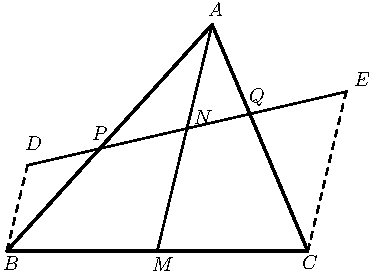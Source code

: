 import graph; size(6.2cm); real lsf=0.5; pen dps=linewidth(0.7)+fontsize(10); defaultpen(dps); pen ds=black; real xmin=-5.09395701815992,xmax=5.434674240728351,ymin=-2.883753174533587,ymax=6.406215583309005; 
pair A=(0.7277567367547729,3.008741294726568), B=(-2.,0.), C=(2.,0.), M=(0.,0.), P=(-0.7656136898133978,1.3615396912270463), Q=(1.2295148292012053,1.8221283753891266), D=(-1.7241967748552343,1.140244412455977); 
draw(A--B,linewidth(1.2)); draw(B--C,linewidth(1.2)); draw(C--A,linewidth(1.2)); draw(A--M,linewidth(0.8)); draw((-1.4487502293683479,1.203833078917151)--(2.,2.),linewidth(0.8)); draw(D--(2.5123723548959966,2.118284564875615),linewidth(0.8)); draw(B--D,linewidth(0.8)+linetype("4 4")); draw(C--(2.5123723548959966,2.118284564875615),linewidth(0.8)+linetype("4 4")); 
dot(A,linewidth(1.pt)+ds); label("$A$",(0.639280843822937,3.097217187658406),NE*lsf); dot(B,linewidth(1.pt)+ds); label("$B$",(-2.085776658477557,-0.28256192233766125),NE*lsf); dot(C,linewidth(1.pt)+ds); label("$C$",(1.8956385234549828,-0.26486674375129443),NE*lsf); dot(M,linewidth(1.pt)+ds); label("$M$",(-0.10391665680447042,-0.3002571009240281),NE*lsf); dot(P,linewidth(1.pt)+ds); label("$P$",(-0.9001996931909784,1.4515655791262894),NE*lsf); dot(Q,linewidth(1.pt)+ds); label("$Q$",(1.187831380000309,1.8939450437854604),NE*lsf); dot((0.3940877900203812,1.6292644886657963),linewidth(1.pt)+ds); label("$N$",(0.46232905795926854,1.6639077221626914),NE*lsf); dot(D,linewidth(1.pt)+ds); label("$D$",(-1.7849586225093206,1.3100041504353546),NE*lsf); dot((2.5123723548959966,2.118284564875615),linewidth(1.pt)+ds); label("$E$",(2.58575048832329,2.159372722580963),NE*lsf); 
clip((xmin,ymin)--(xmin,ymax)--(xmax,ymax)--(xmax,ymin)--cycle); 